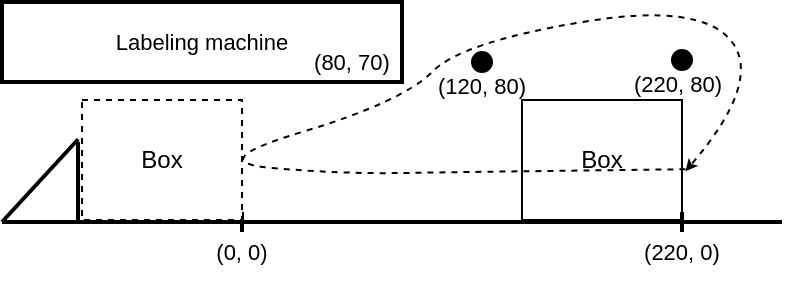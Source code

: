 <mxfile version="24.8.6">
  <diagram name="Page-1" id="Tz7L5756_1JB_fjBQkaa">
    <mxGraphModel dx="447" dy="222" grid="1" gridSize="10" guides="1" tooltips="1" connect="1" arrows="1" fold="1" page="1" pageScale="1" pageWidth="850" pageHeight="1100" math="0" shadow="0">
      <root>
        <mxCell id="0" />
        <mxCell id="1" parent="0" />
        <mxCell id="071c9aJxDS3kiMfwyO00-1" value="" style="endArrow=none;html=1;rounded=0;strokeWidth=2;" edge="1" parent="1">
          <mxGeometry width="50" height="50" relative="1" as="geometry">
            <mxPoint x="80" y="280" as="sourcePoint" />
            <mxPoint x="470" y="280" as="targetPoint" />
          </mxGeometry>
        </mxCell>
        <mxCell id="071c9aJxDS3kiMfwyO00-2" value="Labeling machine" style="rounded=0;whiteSpace=wrap;html=1;strokeWidth=2;fontSize=11;" vertex="1" parent="1">
          <mxGeometry x="80" y="170" width="200" height="40" as="geometry" />
        </mxCell>
        <mxCell id="071c9aJxDS3kiMfwyO00-5" value="" style="endArrow=none;html=1;rounded=0;strokeWidth=2;" edge="1" parent="1">
          <mxGeometry width="50" height="50" relative="1" as="geometry">
            <mxPoint x="200" y="285" as="sourcePoint" />
            <mxPoint x="200" y="275" as="targetPoint" />
          </mxGeometry>
        </mxCell>
        <mxCell id="071c9aJxDS3kiMfwyO00-6" value="(0, 0)" style="text;html=1;align=center;verticalAlign=middle;whiteSpace=wrap;rounded=0;fontSize=11;" vertex="1" parent="1">
          <mxGeometry x="170" y="280" width="60" height="30" as="geometry" />
        </mxCell>
        <mxCell id="071c9aJxDS3kiMfwyO00-8" value="" style="endArrow=none;html=1;rounded=0;strokeWidth=2;" edge="1" parent="1">
          <mxGeometry width="50" height="50" relative="1" as="geometry">
            <mxPoint x="118" y="280" as="sourcePoint" />
            <mxPoint x="118" y="240" as="targetPoint" />
          </mxGeometry>
        </mxCell>
        <mxCell id="071c9aJxDS3kiMfwyO00-9" value="" style="endArrow=none;html=1;rounded=0;strokeWidth=2;entryX=-0.024;entryY=0.327;entryDx=0;entryDy=0;entryPerimeter=0;" edge="1" parent="1" target="071c9aJxDS3kiMfwyO00-19">
          <mxGeometry width="50" height="50" relative="1" as="geometry">
            <mxPoint x="80" y="280" as="sourcePoint" />
            <mxPoint x="110" y="240" as="targetPoint" />
          </mxGeometry>
        </mxCell>
        <mxCell id="071c9aJxDS3kiMfwyO00-10" value="" style="ellipse;whiteSpace=wrap;html=1;aspect=fixed;fillColor=#000000;" vertex="1" parent="1">
          <mxGeometry x="315" y="195" width="10" height="10" as="geometry" />
        </mxCell>
        <mxCell id="071c9aJxDS3kiMfwyO00-11" value="" style="ellipse;whiteSpace=wrap;html=1;aspect=fixed;fillColor=#000000;" vertex="1" parent="1">
          <mxGeometry x="415" y="194" width="10" height="10" as="geometry" />
        </mxCell>
        <mxCell id="071c9aJxDS3kiMfwyO00-12" value="(80, 70)" style="text;html=1;align=center;verticalAlign=middle;whiteSpace=wrap;rounded=0;fontSize=11;" vertex="1" parent="1">
          <mxGeometry x="220" y="185" width="70" height="30" as="geometry" />
        </mxCell>
        <mxCell id="071c9aJxDS3kiMfwyO00-13" value="(120, 80)" style="text;html=1;align=center;verticalAlign=middle;whiteSpace=wrap;rounded=0;fontSize=11;" vertex="1" parent="1">
          <mxGeometry x="280" y="197" width="80" height="30" as="geometry" />
        </mxCell>
        <mxCell id="071c9aJxDS3kiMfwyO00-14" value="(220, 80)" style="text;html=1;align=center;verticalAlign=middle;whiteSpace=wrap;rounded=0;fontSize=11;" vertex="1" parent="1">
          <mxGeometry x="378" y="196" width="80" height="30" as="geometry" />
        </mxCell>
        <mxCell id="071c9aJxDS3kiMfwyO00-15" value="Box" style="rounded=0;whiteSpace=wrap;html=1;" vertex="1" parent="1">
          <mxGeometry x="340" y="219" width="80" height="60" as="geometry" />
        </mxCell>
        <mxCell id="071c9aJxDS3kiMfwyO00-16" value="" style="endArrow=none;html=1;rounded=0;strokeWidth=2;" edge="1" parent="1">
          <mxGeometry width="50" height="50" relative="1" as="geometry">
            <mxPoint x="420" y="285" as="sourcePoint" />
            <mxPoint x="420" y="275" as="targetPoint" />
          </mxGeometry>
        </mxCell>
        <mxCell id="071c9aJxDS3kiMfwyO00-17" value="(220, 0)" style="text;html=1;align=center;verticalAlign=middle;whiteSpace=wrap;rounded=0;fontSize=11;" vertex="1" parent="1">
          <mxGeometry x="390" y="280" width="60" height="30" as="geometry" />
        </mxCell>
        <mxCell id="071c9aJxDS3kiMfwyO00-19" value="Box" style="rounded=0;whiteSpace=wrap;html=1;dashed=1;" vertex="1" parent="1">
          <mxGeometry x="120" y="219" width="80" height="60" as="geometry" />
        </mxCell>
        <mxCell id="071c9aJxDS3kiMfwyO00-22" value="" style="curved=1;endArrow=classic;html=1;rounded=0;entryX=1.022;entryY=0.594;entryDx=0;entryDy=0;entryPerimeter=0;exitX=1.022;exitY=0.577;exitDx=0;exitDy=0;exitPerimeter=0;endSize=3;dashed=1;" edge="1" parent="1" source="071c9aJxDS3kiMfwyO00-15" target="071c9aJxDS3kiMfwyO00-15">
          <mxGeometry width="50" height="50" relative="1" as="geometry">
            <mxPoint x="390" y="215" as="sourcePoint" />
            <mxPoint x="440" y="165" as="targetPoint" />
            <Array as="points">
              <mxPoint x="310" y="255" />
              <mxPoint x="250" y="256" />
              <mxPoint x="180" y="250" />
              <mxPoint x="280" y="220" />
              <mxPoint x="310" y="190" />
              <mxPoint x="430" y="170" />
              <mxPoint x="460" y="210" />
            </Array>
          </mxGeometry>
        </mxCell>
      </root>
    </mxGraphModel>
  </diagram>
</mxfile>
